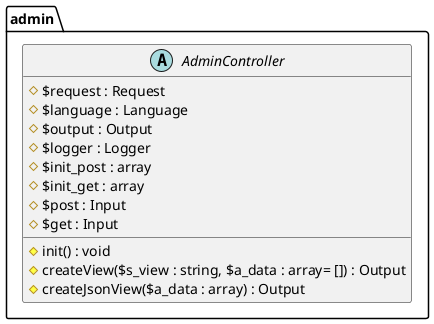 @startuml
abstract class admin.AdminController {
    # $request : Request
    # $language : Language
    # $output : Output
    # $logger : Logger
    # $init_post : array
    # $init_get : array
    # $post : Input
    # $get : Input

    # init() : void
    # createView($s_view : string, $a_data : array= []) : Output
    #createJsonView($a_data : array) : Output
}
@enduml
